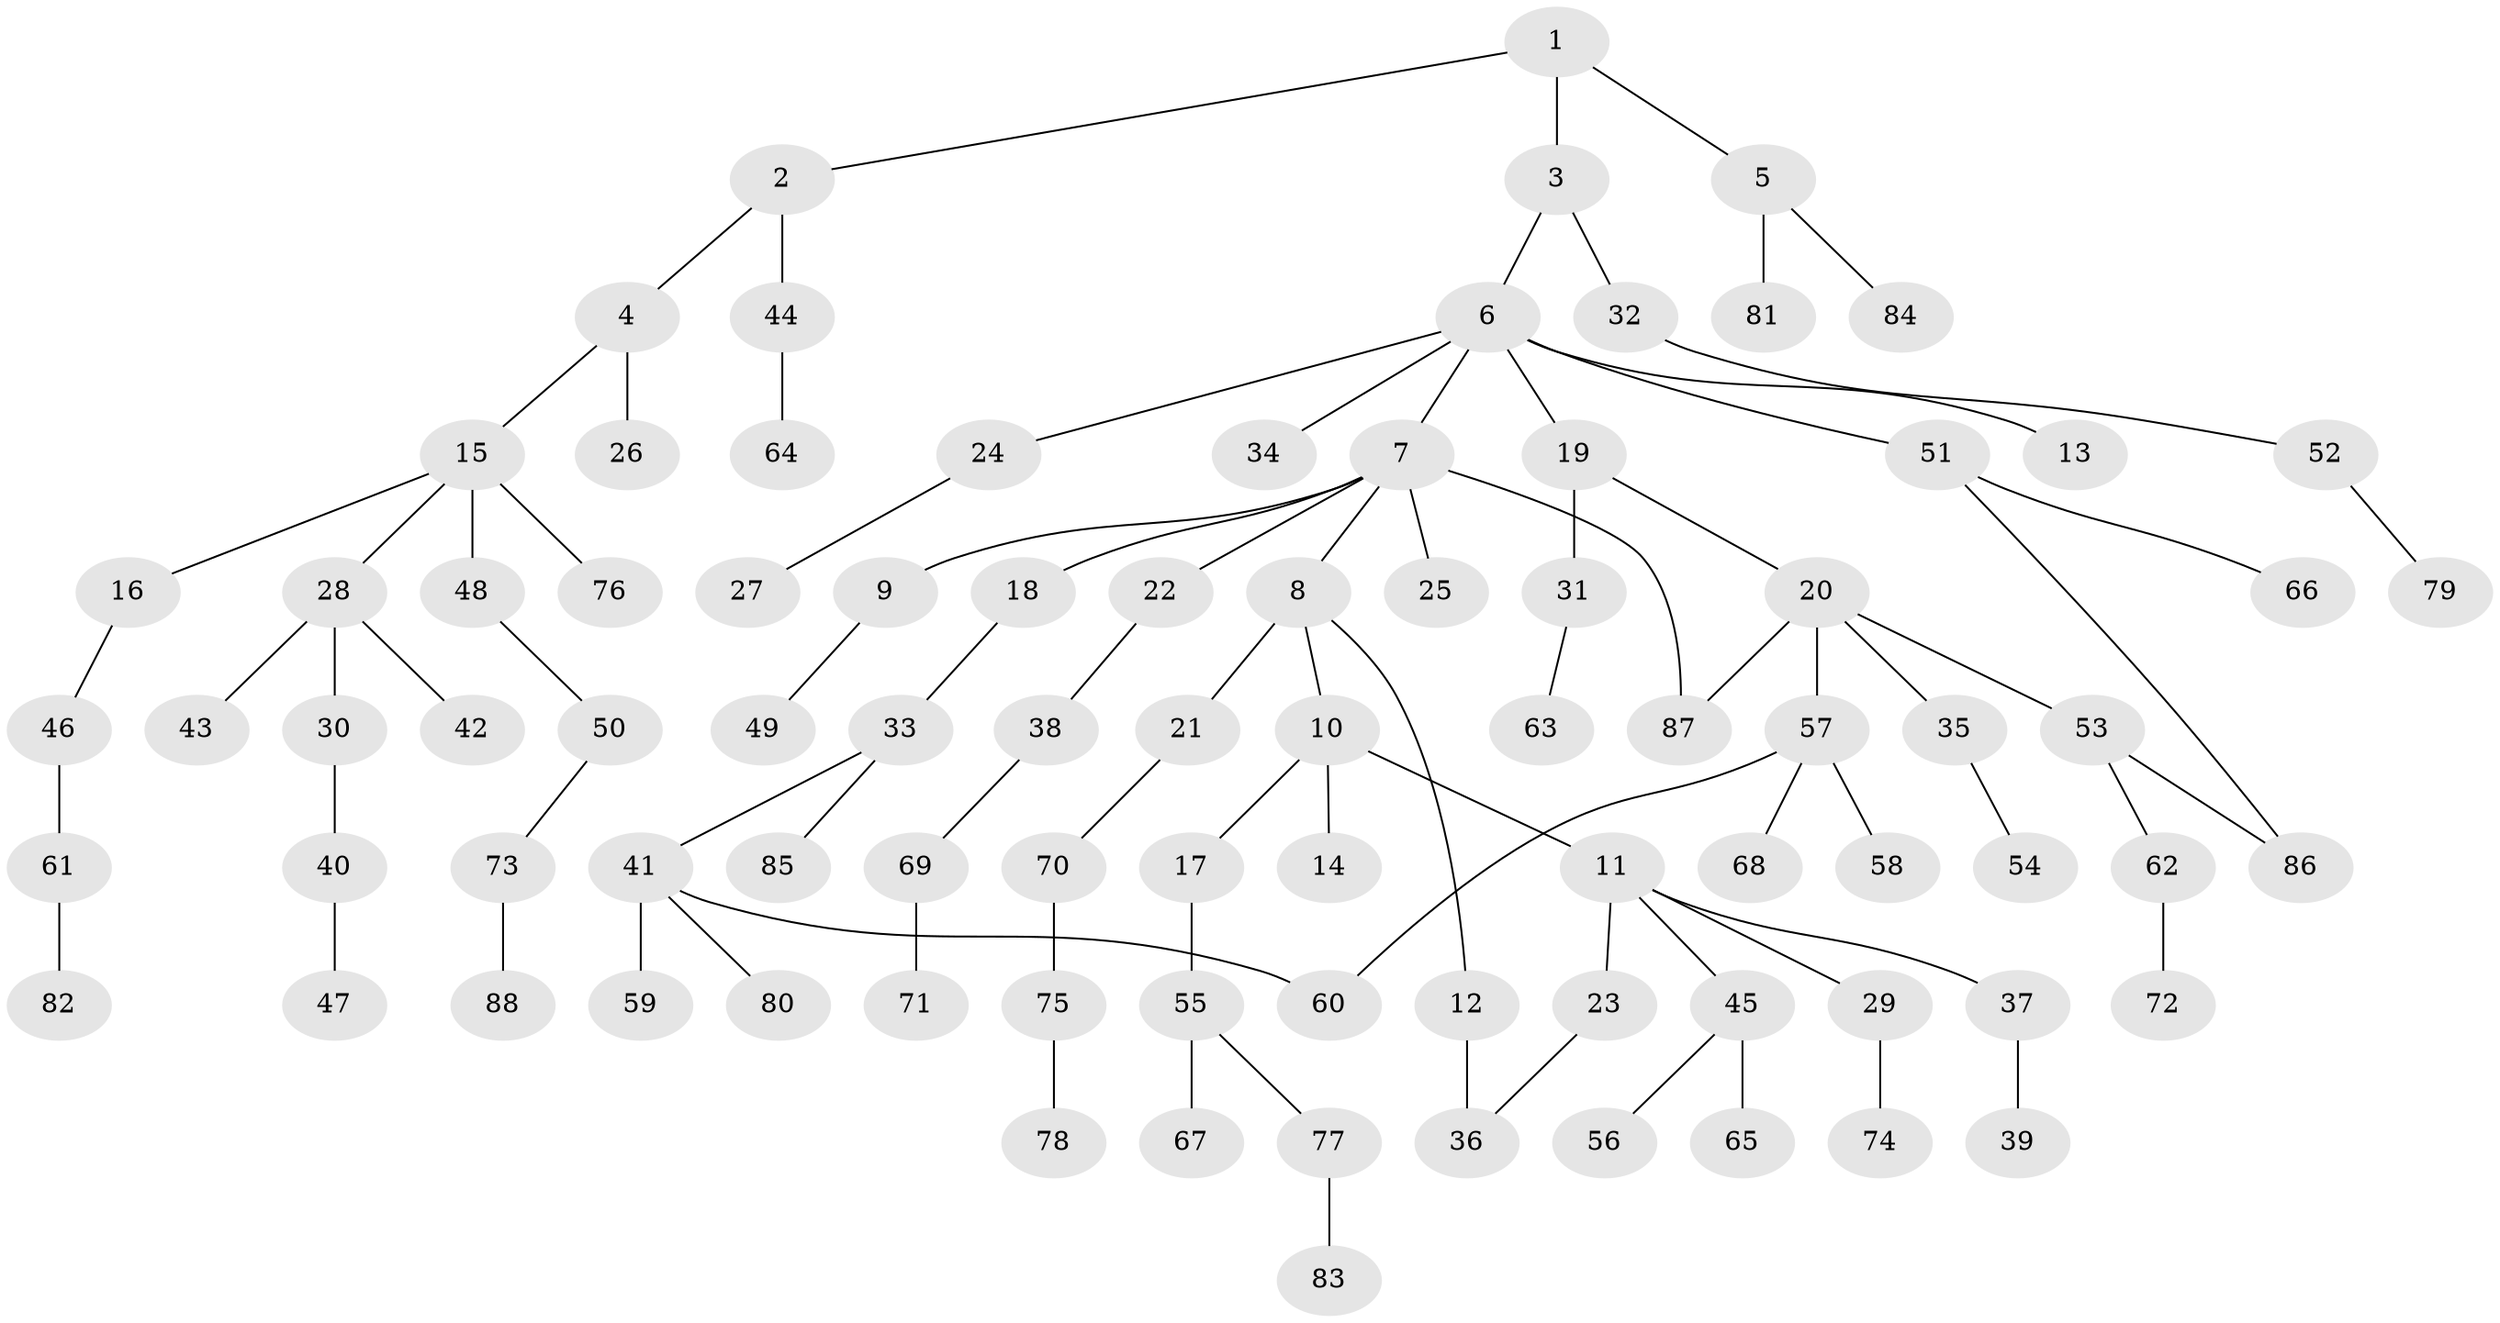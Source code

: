 // original degree distribution, {3: 0.10483870967741936, 4: 0.056451612903225805, 7: 0.016129032258064516, 2: 0.33064516129032256, 5: 0.04032258064516129, 1: 0.43548387096774194, 6: 0.016129032258064516}
// Generated by graph-tools (version 1.1) at 2025/49/03/04/25 22:49:09]
// undirected, 88 vertices, 91 edges
graph export_dot {
  node [color=gray90,style=filled];
  1;
  2;
  3;
  4;
  5;
  6;
  7;
  8;
  9;
  10;
  11;
  12;
  13;
  14;
  15;
  16;
  17;
  18;
  19;
  20;
  21;
  22;
  23;
  24;
  25;
  26;
  27;
  28;
  29;
  30;
  31;
  32;
  33;
  34;
  35;
  36;
  37;
  38;
  39;
  40;
  41;
  42;
  43;
  44;
  45;
  46;
  47;
  48;
  49;
  50;
  51;
  52;
  53;
  54;
  55;
  56;
  57;
  58;
  59;
  60;
  61;
  62;
  63;
  64;
  65;
  66;
  67;
  68;
  69;
  70;
  71;
  72;
  73;
  74;
  75;
  76;
  77;
  78;
  79;
  80;
  81;
  82;
  83;
  84;
  85;
  86;
  87;
  88;
  1 -- 2 [weight=1.0];
  1 -- 3 [weight=1.0];
  1 -- 5 [weight=1.0];
  2 -- 4 [weight=1.0];
  2 -- 44 [weight=1.0];
  3 -- 6 [weight=1.0];
  3 -- 32 [weight=1.0];
  4 -- 15 [weight=1.0];
  4 -- 26 [weight=1.0];
  5 -- 81 [weight=1.0];
  5 -- 84 [weight=1.0];
  6 -- 7 [weight=1.0];
  6 -- 13 [weight=1.0];
  6 -- 19 [weight=1.0];
  6 -- 24 [weight=1.0];
  6 -- 34 [weight=1.0];
  6 -- 51 [weight=1.0];
  7 -- 8 [weight=1.0];
  7 -- 9 [weight=1.0];
  7 -- 18 [weight=1.0];
  7 -- 22 [weight=1.0];
  7 -- 25 [weight=1.0];
  7 -- 87 [weight=1.0];
  8 -- 10 [weight=1.0];
  8 -- 12 [weight=1.0];
  8 -- 21 [weight=1.0];
  9 -- 49 [weight=1.0];
  10 -- 11 [weight=1.0];
  10 -- 14 [weight=1.0];
  10 -- 17 [weight=1.0];
  11 -- 23 [weight=1.0];
  11 -- 29 [weight=1.0];
  11 -- 37 [weight=1.0];
  11 -- 45 [weight=1.0];
  12 -- 36 [weight=1.0];
  15 -- 16 [weight=1.0];
  15 -- 28 [weight=1.0];
  15 -- 48 [weight=1.0];
  15 -- 76 [weight=1.0];
  16 -- 46 [weight=1.0];
  17 -- 55 [weight=1.0];
  18 -- 33 [weight=1.0];
  19 -- 20 [weight=1.0];
  19 -- 31 [weight=1.0];
  20 -- 35 [weight=1.0];
  20 -- 53 [weight=1.0];
  20 -- 57 [weight=1.0];
  20 -- 87 [weight=1.0];
  21 -- 70 [weight=1.0];
  22 -- 38 [weight=1.0];
  23 -- 36 [weight=1.0];
  24 -- 27 [weight=1.0];
  28 -- 30 [weight=1.0];
  28 -- 42 [weight=1.0];
  28 -- 43 [weight=1.0];
  29 -- 74 [weight=1.0];
  30 -- 40 [weight=1.0];
  31 -- 63 [weight=1.0];
  32 -- 52 [weight=1.0];
  33 -- 41 [weight=1.0];
  33 -- 85 [weight=1.0];
  35 -- 54 [weight=1.0];
  37 -- 39 [weight=1.0];
  38 -- 69 [weight=1.0];
  40 -- 47 [weight=1.0];
  41 -- 59 [weight=1.0];
  41 -- 60 [weight=1.0];
  41 -- 80 [weight=1.0];
  44 -- 64 [weight=1.0];
  45 -- 56 [weight=1.0];
  45 -- 65 [weight=1.0];
  46 -- 61 [weight=1.0];
  48 -- 50 [weight=1.0];
  50 -- 73 [weight=1.0];
  51 -- 66 [weight=1.0];
  51 -- 86 [weight=1.0];
  52 -- 79 [weight=1.0];
  53 -- 62 [weight=1.0];
  53 -- 86 [weight=1.0];
  55 -- 67 [weight=1.0];
  55 -- 77 [weight=1.0];
  57 -- 58 [weight=1.0];
  57 -- 60 [weight=1.0];
  57 -- 68 [weight=1.0];
  61 -- 82 [weight=1.0];
  62 -- 72 [weight=1.0];
  69 -- 71 [weight=1.0];
  70 -- 75 [weight=1.0];
  73 -- 88 [weight=1.0];
  75 -- 78 [weight=1.0];
  77 -- 83 [weight=1.0];
}
